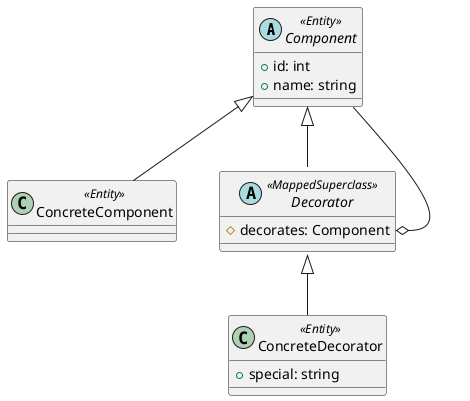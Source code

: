 @startuml doctrine-decorator-pattern

' https://www.doctrine-project.org/projects/doctrine-orm/en/current/cookbook/decorator-pattern.html

abstract Component <<Entity>> {
    +id: int
    +name: string
}

class ConcreteComponent <<Entity>> extends Component {
}

abstract Decorator <<MappedSuperclass>> extends Component {
    #decorates: Component
}

class ConcreteDecorator <<Entity>> extends Decorator {
    +special: string
}

Decorator::decorates o-- Component

@enduml